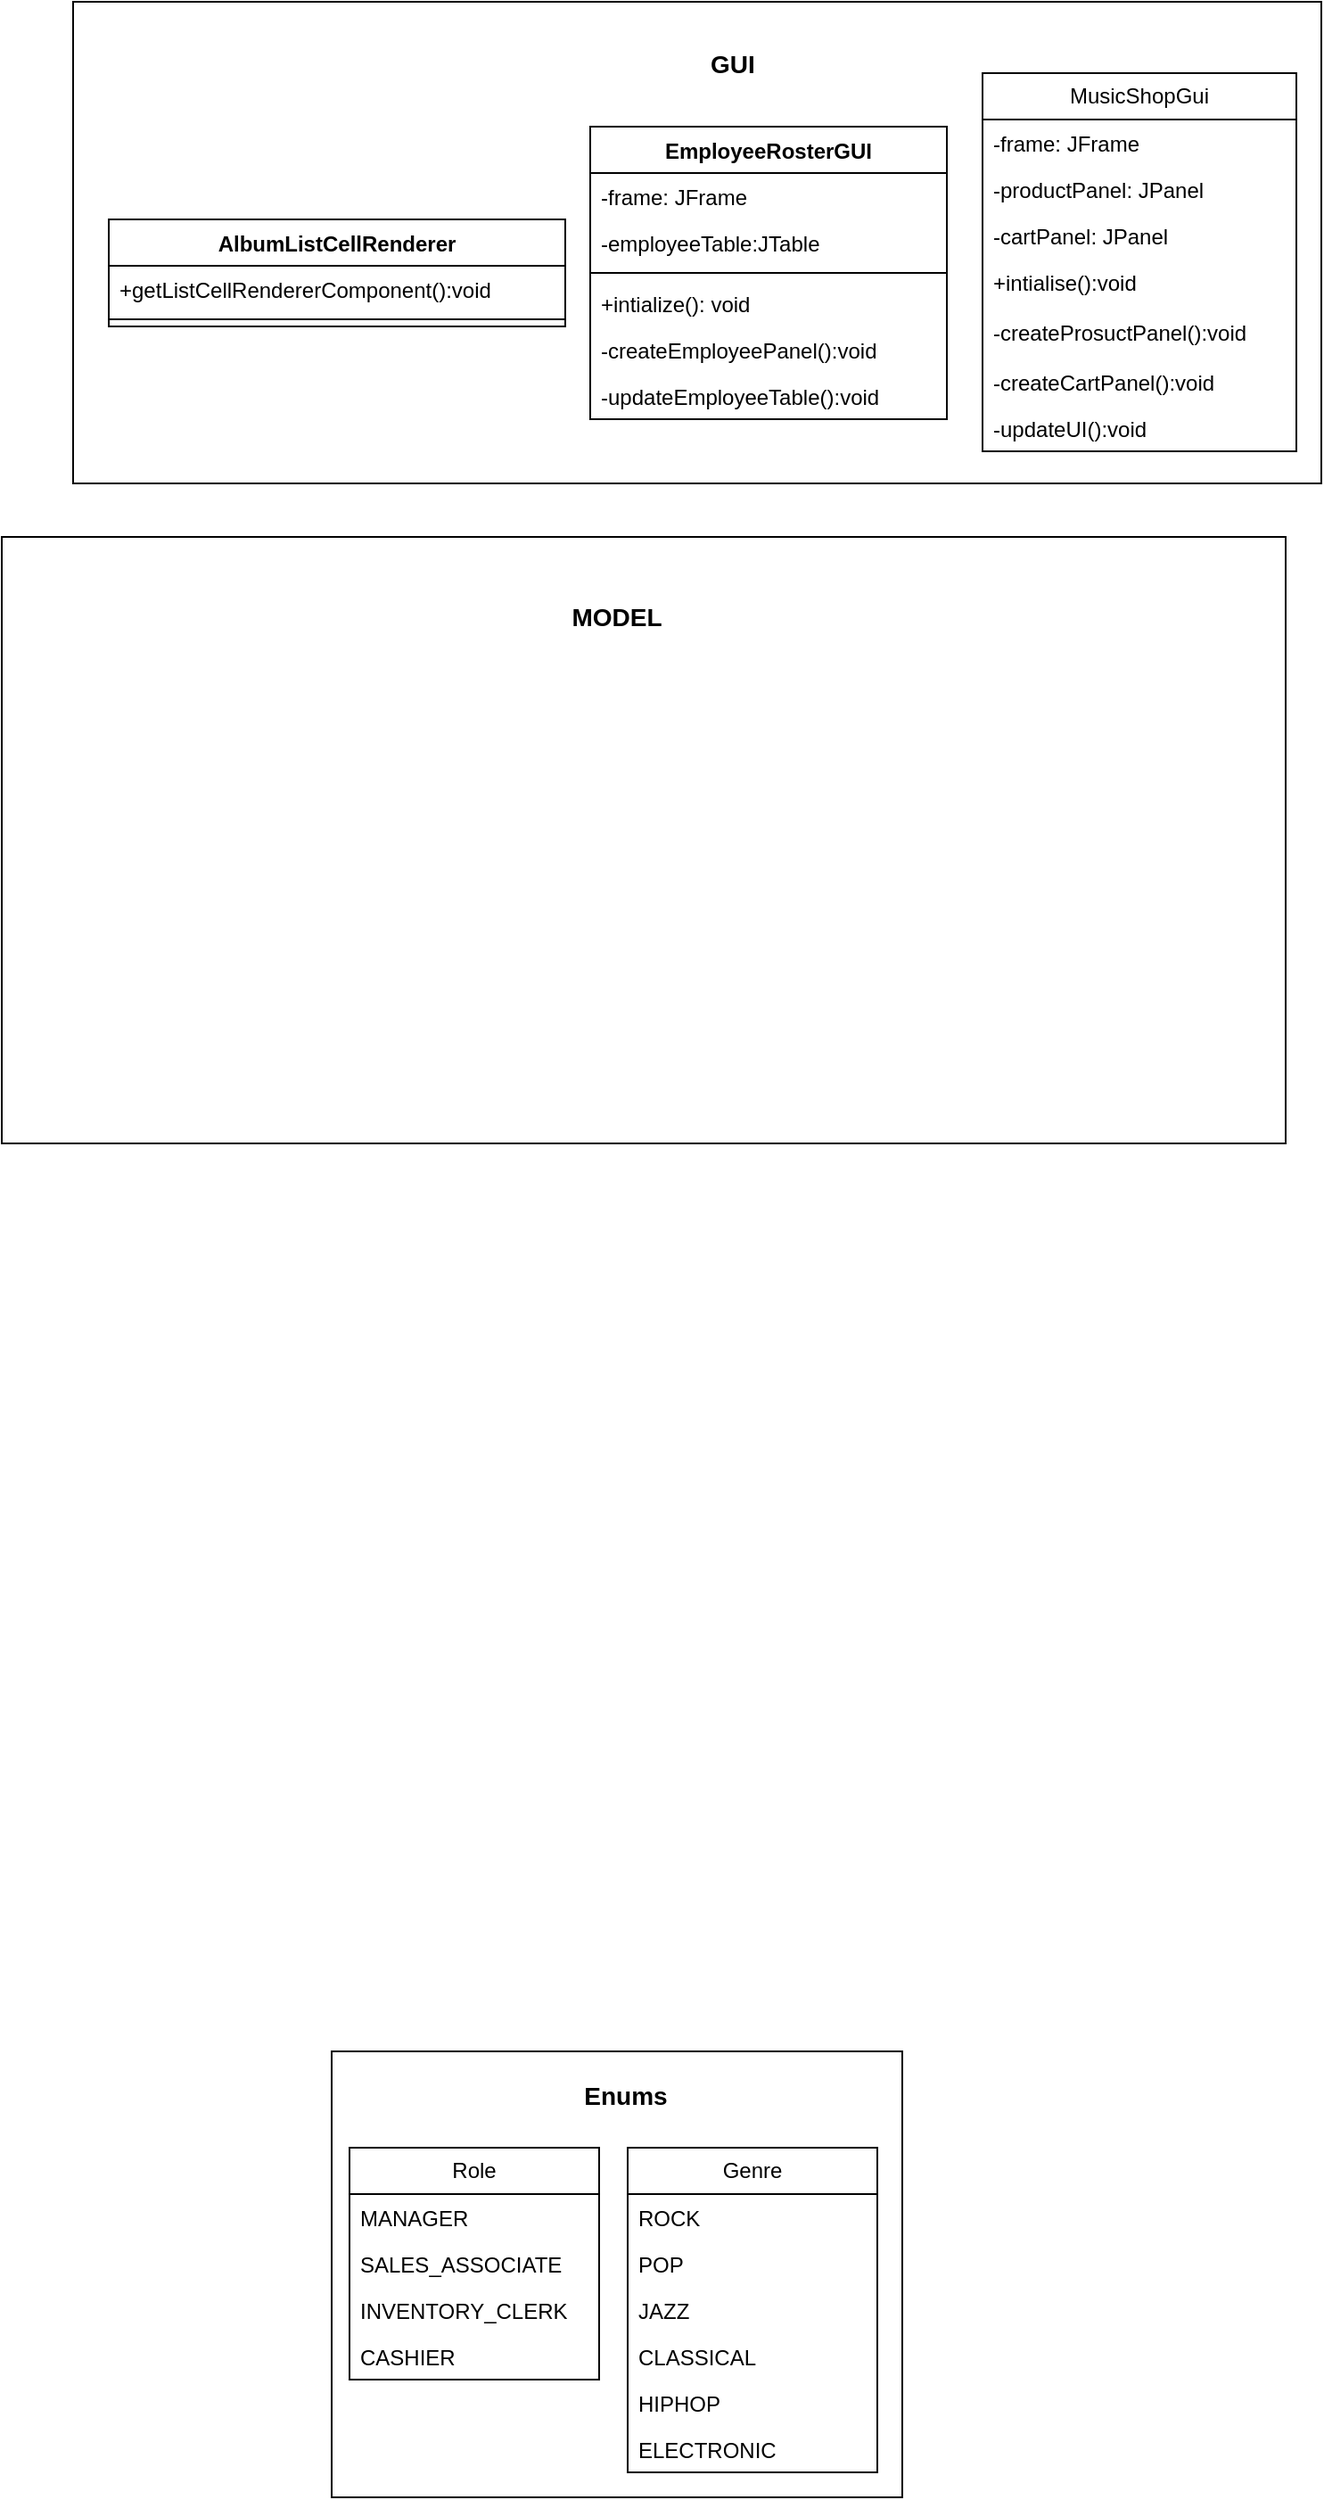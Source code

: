 <mxfile version="25.0.1">
  <diagram id="C5RBs43oDa-KdzZeNtuy" name="Page-1">
    <mxGraphModel dx="688" dy="395" grid="1" gridSize="10" guides="1" tooltips="1" connect="1" arrows="1" fold="1" page="1" pageScale="1" pageWidth="827" pageHeight="1169" math="0" shadow="0">
      <root>
        <mxCell id="WIyWlLk6GJQsqaUBKTNV-0" />
        <mxCell id="WIyWlLk6GJQsqaUBKTNV-1" parent="WIyWlLk6GJQsqaUBKTNV-0" />
        <mxCell id="kFVm6DLGCeXIeXEloJKa-37" value="" style="group" parent="WIyWlLk6GJQsqaUBKTNV-1" vertex="1" connectable="0">
          <mxGeometry x="245" y="1169" width="320" height="250" as="geometry" />
        </mxCell>
        <mxCell id="kFVm6DLGCeXIeXEloJKa-22" value="" style="rounded=0;whiteSpace=wrap;html=1;" parent="kFVm6DLGCeXIeXEloJKa-37" vertex="1">
          <mxGeometry width="320" height="250" as="geometry" />
        </mxCell>
        <mxCell id="kFVm6DLGCeXIeXEloJKa-23" value="&lt;font style=&quot;font-size: 14px;&quot;&gt;&lt;b&gt;Enums&lt;/b&gt;&lt;/font&gt;" style="text;html=1;align=center;verticalAlign=middle;whiteSpace=wrap;rounded=0;" parent="kFVm6DLGCeXIeXEloJKa-37" vertex="1">
          <mxGeometry x="120" y="10" width="90" height="30" as="geometry" />
        </mxCell>
        <mxCell id="kFVm6DLGCeXIeXEloJKa-29" value="Role" style="swimlane;fontStyle=0;childLayout=stackLayout;horizontal=1;startSize=26;fillColor=none;horizontalStack=0;resizeParent=1;resizeParentMax=0;resizeLast=0;collapsible=1;marginBottom=0;whiteSpace=wrap;html=1;" parent="kFVm6DLGCeXIeXEloJKa-37" vertex="1">
          <mxGeometry x="10" y="54" width="140" height="130" as="geometry" />
        </mxCell>
        <mxCell id="kFVm6DLGCeXIeXEloJKa-30" value="MANAGER" style="text;strokeColor=none;fillColor=none;align=left;verticalAlign=top;spacingLeft=4;spacingRight=4;overflow=hidden;rotatable=0;points=[[0,0.5],[1,0.5]];portConstraint=eastwest;whiteSpace=wrap;html=1;" parent="kFVm6DLGCeXIeXEloJKa-29" vertex="1">
          <mxGeometry y="26" width="140" height="26" as="geometry" />
        </mxCell>
        <mxCell id="kFVm6DLGCeXIeXEloJKa-31" value="SALES_ASSOCIATE" style="text;strokeColor=none;fillColor=none;align=left;verticalAlign=top;spacingLeft=4;spacingRight=4;overflow=hidden;rotatable=0;points=[[0,0.5],[1,0.5]];portConstraint=eastwest;whiteSpace=wrap;html=1;" parent="kFVm6DLGCeXIeXEloJKa-29" vertex="1">
          <mxGeometry y="52" width="140" height="26" as="geometry" />
        </mxCell>
        <mxCell id="kFVm6DLGCeXIeXEloJKa-32" value="INVENTORY_CLERK" style="text;strokeColor=none;fillColor=none;align=left;verticalAlign=top;spacingLeft=4;spacingRight=4;overflow=hidden;rotatable=0;points=[[0,0.5],[1,0.5]];portConstraint=eastwest;whiteSpace=wrap;html=1;" parent="kFVm6DLGCeXIeXEloJKa-29" vertex="1">
          <mxGeometry y="78" width="140" height="26" as="geometry" />
        </mxCell>
        <mxCell id="kFVm6DLGCeXIeXEloJKa-41" value="CASHIER" style="text;strokeColor=none;fillColor=none;align=left;verticalAlign=top;spacingLeft=4;spacingRight=4;overflow=hidden;rotatable=0;points=[[0,0.5],[1,0.5]];portConstraint=eastwest;whiteSpace=wrap;html=1;" parent="kFVm6DLGCeXIeXEloJKa-29" vertex="1">
          <mxGeometry y="104" width="140" height="26" as="geometry" />
        </mxCell>
        <mxCell id="kFVm6DLGCeXIeXEloJKa-33" value="Genre" style="swimlane;fontStyle=0;childLayout=stackLayout;horizontal=1;startSize=26;fillColor=none;horizontalStack=0;resizeParent=1;resizeParentMax=0;resizeLast=0;collapsible=1;marginBottom=0;whiteSpace=wrap;html=1;" parent="kFVm6DLGCeXIeXEloJKa-37" vertex="1">
          <mxGeometry x="166" y="54" width="140" height="182" as="geometry" />
        </mxCell>
        <mxCell id="kFVm6DLGCeXIeXEloJKa-34" value="ROCK" style="text;strokeColor=none;fillColor=none;align=left;verticalAlign=top;spacingLeft=4;spacingRight=4;overflow=hidden;rotatable=0;points=[[0,0.5],[1,0.5]];portConstraint=eastwest;whiteSpace=wrap;html=1;" parent="kFVm6DLGCeXIeXEloJKa-33" vertex="1">
          <mxGeometry y="26" width="140" height="26" as="geometry" />
        </mxCell>
        <mxCell id="kFVm6DLGCeXIeXEloJKa-35" value="POP" style="text;strokeColor=none;fillColor=none;align=left;verticalAlign=top;spacingLeft=4;spacingRight=4;overflow=hidden;rotatable=0;points=[[0,0.5],[1,0.5]];portConstraint=eastwest;whiteSpace=wrap;html=1;" parent="kFVm6DLGCeXIeXEloJKa-33" vertex="1">
          <mxGeometry y="52" width="140" height="26" as="geometry" />
        </mxCell>
        <mxCell id="kFVm6DLGCeXIeXEloJKa-36" value="JAZZ" style="text;strokeColor=none;fillColor=none;align=left;verticalAlign=top;spacingLeft=4;spacingRight=4;overflow=hidden;rotatable=0;points=[[0,0.5],[1,0.5]];portConstraint=eastwest;whiteSpace=wrap;html=1;" parent="kFVm6DLGCeXIeXEloJKa-33" vertex="1">
          <mxGeometry y="78" width="140" height="26" as="geometry" />
        </mxCell>
        <mxCell id="kFVm6DLGCeXIeXEloJKa-38" value="CLASSICAL" style="text;strokeColor=none;fillColor=none;align=left;verticalAlign=top;spacingLeft=4;spacingRight=4;overflow=hidden;rotatable=0;points=[[0,0.5],[1,0.5]];portConstraint=eastwest;whiteSpace=wrap;html=1;" parent="kFVm6DLGCeXIeXEloJKa-33" vertex="1">
          <mxGeometry y="104" width="140" height="26" as="geometry" />
        </mxCell>
        <mxCell id="kFVm6DLGCeXIeXEloJKa-39" value="HIPHOP" style="text;strokeColor=none;fillColor=none;align=left;verticalAlign=top;spacingLeft=4;spacingRight=4;overflow=hidden;rotatable=0;points=[[0,0.5],[1,0.5]];portConstraint=eastwest;whiteSpace=wrap;html=1;" parent="kFVm6DLGCeXIeXEloJKa-33" vertex="1">
          <mxGeometry y="130" width="140" height="26" as="geometry" />
        </mxCell>
        <mxCell id="kFVm6DLGCeXIeXEloJKa-40" value="ELECTRONIC" style="text;strokeColor=none;fillColor=none;align=left;verticalAlign=top;spacingLeft=4;spacingRight=4;overflow=hidden;rotatable=0;points=[[0,0.5],[1,0.5]];portConstraint=eastwest;whiteSpace=wrap;html=1;" parent="kFVm6DLGCeXIeXEloJKa-33" vertex="1">
          <mxGeometry y="156" width="140" height="26" as="geometry" />
        </mxCell>
        <mxCell id="kFVm6DLGCeXIeXEloJKa-62" value="" style="group" parent="WIyWlLk6GJQsqaUBKTNV-1" vertex="1" connectable="0">
          <mxGeometry x="100" y="20" width="700" height="270" as="geometry" />
        </mxCell>
        <mxCell id="kFVm6DLGCeXIeXEloJKa-42" value="" style="rounded=0;whiteSpace=wrap;html=1;" parent="kFVm6DLGCeXIeXEloJKa-62" vertex="1">
          <mxGeometry width="700" height="270" as="geometry" />
        </mxCell>
        <mxCell id="kFVm6DLGCeXIeXEloJKa-43" value="AlbumListCellRenderer" style="swimlane;fontStyle=1;align=center;verticalAlign=top;childLayout=stackLayout;horizontal=1;startSize=26;horizontalStack=0;resizeParent=1;resizeParentMax=0;resizeLast=0;collapsible=1;marginBottom=0;whiteSpace=wrap;html=1;" parent="kFVm6DLGCeXIeXEloJKa-62" vertex="1">
          <mxGeometry x="20" y="122" width="256" height="60" as="geometry" />
        </mxCell>
        <mxCell id="kFVm6DLGCeXIeXEloJKa-44" value="+getListCellRendererComponent():void" style="text;strokeColor=none;fillColor=none;align=left;verticalAlign=top;spacingLeft=4;spacingRight=4;overflow=hidden;rotatable=0;points=[[0,0.5],[1,0.5]];portConstraint=eastwest;whiteSpace=wrap;html=1;" parent="kFVm6DLGCeXIeXEloJKa-43" vertex="1">
          <mxGeometry y="26" width="256" height="26" as="geometry" />
        </mxCell>
        <mxCell id="kFVm6DLGCeXIeXEloJKa-45" value="" style="line;strokeWidth=1;fillColor=none;align=left;verticalAlign=middle;spacingTop=-1;spacingLeft=3;spacingRight=3;rotatable=0;labelPosition=right;points=[];portConstraint=eastwest;strokeColor=inherit;" parent="kFVm6DLGCeXIeXEloJKa-43" vertex="1">
          <mxGeometry y="52" width="256" height="8" as="geometry" />
        </mxCell>
        <mxCell id="kFVm6DLGCeXIeXEloJKa-46" value="MusicShopGui" style="swimlane;fontStyle=0;childLayout=stackLayout;horizontal=1;startSize=26;fillColor=none;horizontalStack=0;resizeParent=1;resizeParentMax=0;resizeLast=0;collapsible=1;marginBottom=0;whiteSpace=wrap;html=1;" parent="kFVm6DLGCeXIeXEloJKa-62" vertex="1">
          <mxGeometry x="510" y="40" width="176" height="212" as="geometry" />
        </mxCell>
        <mxCell id="kFVm6DLGCeXIeXEloJKa-47" value="-frame: JFrame&lt;div&gt;&lt;br&gt;&lt;/div&gt;" style="text;strokeColor=none;fillColor=none;align=left;verticalAlign=top;spacingLeft=4;spacingRight=4;overflow=hidden;rotatable=0;points=[[0,0.5],[1,0.5]];portConstraint=eastwest;whiteSpace=wrap;html=1;" parent="kFVm6DLGCeXIeXEloJKa-46" vertex="1">
          <mxGeometry y="26" width="176" height="26" as="geometry" />
        </mxCell>
        <mxCell id="kFVm6DLGCeXIeXEloJKa-48" value="&lt;div&gt;-productPanel: JPanel&lt;/div&gt;" style="text;strokeColor=none;fillColor=none;align=left;verticalAlign=top;spacingLeft=4;spacingRight=4;overflow=hidden;rotatable=0;points=[[0,0.5],[1,0.5]];portConstraint=eastwest;whiteSpace=wrap;html=1;" parent="kFVm6DLGCeXIeXEloJKa-46" vertex="1">
          <mxGeometry y="52" width="176" height="26" as="geometry" />
        </mxCell>
        <mxCell id="kFVm6DLGCeXIeXEloJKa-49" value="-cartPanel: JPanel" style="text;strokeColor=none;fillColor=none;align=left;verticalAlign=top;spacingLeft=4;spacingRight=4;overflow=hidden;rotatable=0;points=[[0,0.5],[1,0.5]];portConstraint=eastwest;whiteSpace=wrap;html=1;" parent="kFVm6DLGCeXIeXEloJKa-46" vertex="1">
          <mxGeometry y="78" width="176" height="26" as="geometry" />
        </mxCell>
        <mxCell id="kFVm6DLGCeXIeXEloJKa-50" value="&lt;div&gt;+intialise():void&lt;/div&gt;" style="text;strokeColor=none;fillColor=none;align=left;verticalAlign=top;spacingLeft=4;spacingRight=4;overflow=hidden;rotatable=0;points=[[0,0.5],[1,0.5]];portConstraint=eastwest;whiteSpace=wrap;html=1;" parent="kFVm6DLGCeXIeXEloJKa-46" vertex="1">
          <mxGeometry y="104" width="176" height="28" as="geometry" />
        </mxCell>
        <mxCell id="kFVm6DLGCeXIeXEloJKa-51" value="-createProsuctPanel():void" style="text;strokeColor=none;fillColor=none;align=left;verticalAlign=top;spacingLeft=4;spacingRight=4;overflow=hidden;rotatable=0;points=[[0,0.5],[1,0.5]];portConstraint=eastwest;whiteSpace=wrap;html=1;" parent="kFVm6DLGCeXIeXEloJKa-46" vertex="1">
          <mxGeometry y="132" width="176" height="28" as="geometry" />
        </mxCell>
        <mxCell id="kFVm6DLGCeXIeXEloJKa-52" value="-createCartPanel():void" style="text;strokeColor=none;fillColor=none;align=left;verticalAlign=top;spacingLeft=4;spacingRight=4;overflow=hidden;rotatable=0;points=[[0,0.5],[1,0.5]];portConstraint=eastwest;whiteSpace=wrap;html=1;" parent="kFVm6DLGCeXIeXEloJKa-46" vertex="1">
          <mxGeometry y="160" width="176" height="26" as="geometry" />
        </mxCell>
        <mxCell id="kFVm6DLGCeXIeXEloJKa-53" value="-updateUI():void" style="text;strokeColor=none;fillColor=none;align=left;verticalAlign=top;spacingLeft=4;spacingRight=4;overflow=hidden;rotatable=0;points=[[0,0.5],[1,0.5]];portConstraint=eastwest;whiteSpace=wrap;html=1;" parent="kFVm6DLGCeXIeXEloJKa-46" vertex="1">
          <mxGeometry y="186" width="176" height="26" as="geometry" />
        </mxCell>
        <mxCell id="kFVm6DLGCeXIeXEloJKa-54" value="EmployeeRosterGUI" style="swimlane;fontStyle=1;align=center;verticalAlign=top;childLayout=stackLayout;horizontal=1;startSize=26;horizontalStack=0;resizeParent=1;resizeParentMax=0;resizeLast=0;collapsible=1;marginBottom=0;whiteSpace=wrap;html=1;" parent="kFVm6DLGCeXIeXEloJKa-62" vertex="1">
          <mxGeometry x="290" y="70" width="200" height="164" as="geometry" />
        </mxCell>
        <mxCell id="kFVm6DLGCeXIeXEloJKa-55" value="-frame: JFrame&lt;div&gt;&lt;br&gt;&lt;/div&gt;" style="text;strokeColor=none;fillColor=none;align=left;verticalAlign=top;spacingLeft=4;spacingRight=4;overflow=hidden;rotatable=0;points=[[0,0.5],[1,0.5]];portConstraint=eastwest;whiteSpace=wrap;html=1;" parent="kFVm6DLGCeXIeXEloJKa-54" vertex="1">
          <mxGeometry y="26" width="200" height="26" as="geometry" />
        </mxCell>
        <mxCell id="kFVm6DLGCeXIeXEloJKa-56" value="-employeeTable:JTable" style="text;strokeColor=none;fillColor=none;align=left;verticalAlign=top;spacingLeft=4;spacingRight=4;overflow=hidden;rotatable=0;points=[[0,0.5],[1,0.5]];portConstraint=eastwest;whiteSpace=wrap;html=1;" parent="kFVm6DLGCeXIeXEloJKa-54" vertex="1">
          <mxGeometry y="52" width="200" height="26" as="geometry" />
        </mxCell>
        <mxCell id="kFVm6DLGCeXIeXEloJKa-57" value="" style="line;strokeWidth=1;fillColor=none;align=left;verticalAlign=middle;spacingTop=-1;spacingLeft=3;spacingRight=3;rotatable=0;labelPosition=right;points=[];portConstraint=eastwest;strokeColor=inherit;" parent="kFVm6DLGCeXIeXEloJKa-54" vertex="1">
          <mxGeometry y="78" width="200" height="8" as="geometry" />
        </mxCell>
        <mxCell id="kFVm6DLGCeXIeXEloJKa-58" value="&lt;div&gt;+intialize(): void&lt;/div&gt;" style="text;strokeColor=none;fillColor=none;align=left;verticalAlign=top;spacingLeft=4;spacingRight=4;overflow=hidden;rotatable=0;points=[[0,0.5],[1,0.5]];portConstraint=eastwest;whiteSpace=wrap;html=1;" parent="kFVm6DLGCeXIeXEloJKa-54" vertex="1">
          <mxGeometry y="86" width="200" height="26" as="geometry" />
        </mxCell>
        <mxCell id="kFVm6DLGCeXIeXEloJKa-59" value="&lt;div&gt;-createEmployeePanel():void&lt;/div&gt;" style="text;strokeColor=none;fillColor=none;align=left;verticalAlign=top;spacingLeft=4;spacingRight=4;overflow=hidden;rotatable=0;points=[[0,0.5],[1,0.5]];portConstraint=eastwest;whiteSpace=wrap;html=1;" parent="kFVm6DLGCeXIeXEloJKa-54" vertex="1">
          <mxGeometry y="112" width="200" height="26" as="geometry" />
        </mxCell>
        <mxCell id="kFVm6DLGCeXIeXEloJKa-60" value="&lt;div&gt;-updateEmployeeTable():void&lt;/div&gt;" style="text;strokeColor=none;fillColor=none;align=left;verticalAlign=top;spacingLeft=4;spacingRight=4;overflow=hidden;rotatable=0;points=[[0,0.5],[1,0.5]];portConstraint=eastwest;whiteSpace=wrap;html=1;" parent="kFVm6DLGCeXIeXEloJKa-54" vertex="1">
          <mxGeometry y="138" width="200" height="26" as="geometry" />
        </mxCell>
        <mxCell id="kFVm6DLGCeXIeXEloJKa-61" value="&lt;font style=&quot;font-size: 14px;&quot;&gt;&lt;b&gt;GUI&lt;/b&gt;&lt;/font&gt;" style="text;html=1;align=center;verticalAlign=middle;whiteSpace=wrap;rounded=0;" parent="kFVm6DLGCeXIeXEloJKa-62" vertex="1">
          <mxGeometry x="270" y="10" width="200" height="50" as="geometry" />
        </mxCell>
        <mxCell id="kFVm6DLGCeXIeXEloJKa-63" value="" style="rounded=0;whiteSpace=wrap;html=1;" parent="WIyWlLk6GJQsqaUBKTNV-1" vertex="1">
          <mxGeometry x="60" y="320" width="720" height="340" as="geometry" />
        </mxCell>
        <mxCell id="kFVm6DLGCeXIeXEloJKa-64" value="&lt;font style=&quot;font-size: 14px;&quot;&gt;&lt;b&gt;MODEL&lt;/b&gt;&lt;/font&gt;" style="text;html=1;align=center;verticalAlign=middle;whiteSpace=wrap;rounded=0;" parent="WIyWlLk6GJQsqaUBKTNV-1" vertex="1">
          <mxGeometry x="330" y="330" width="150" height="70" as="geometry" />
        </mxCell>
      </root>
    </mxGraphModel>
  </diagram>
</mxfile>
